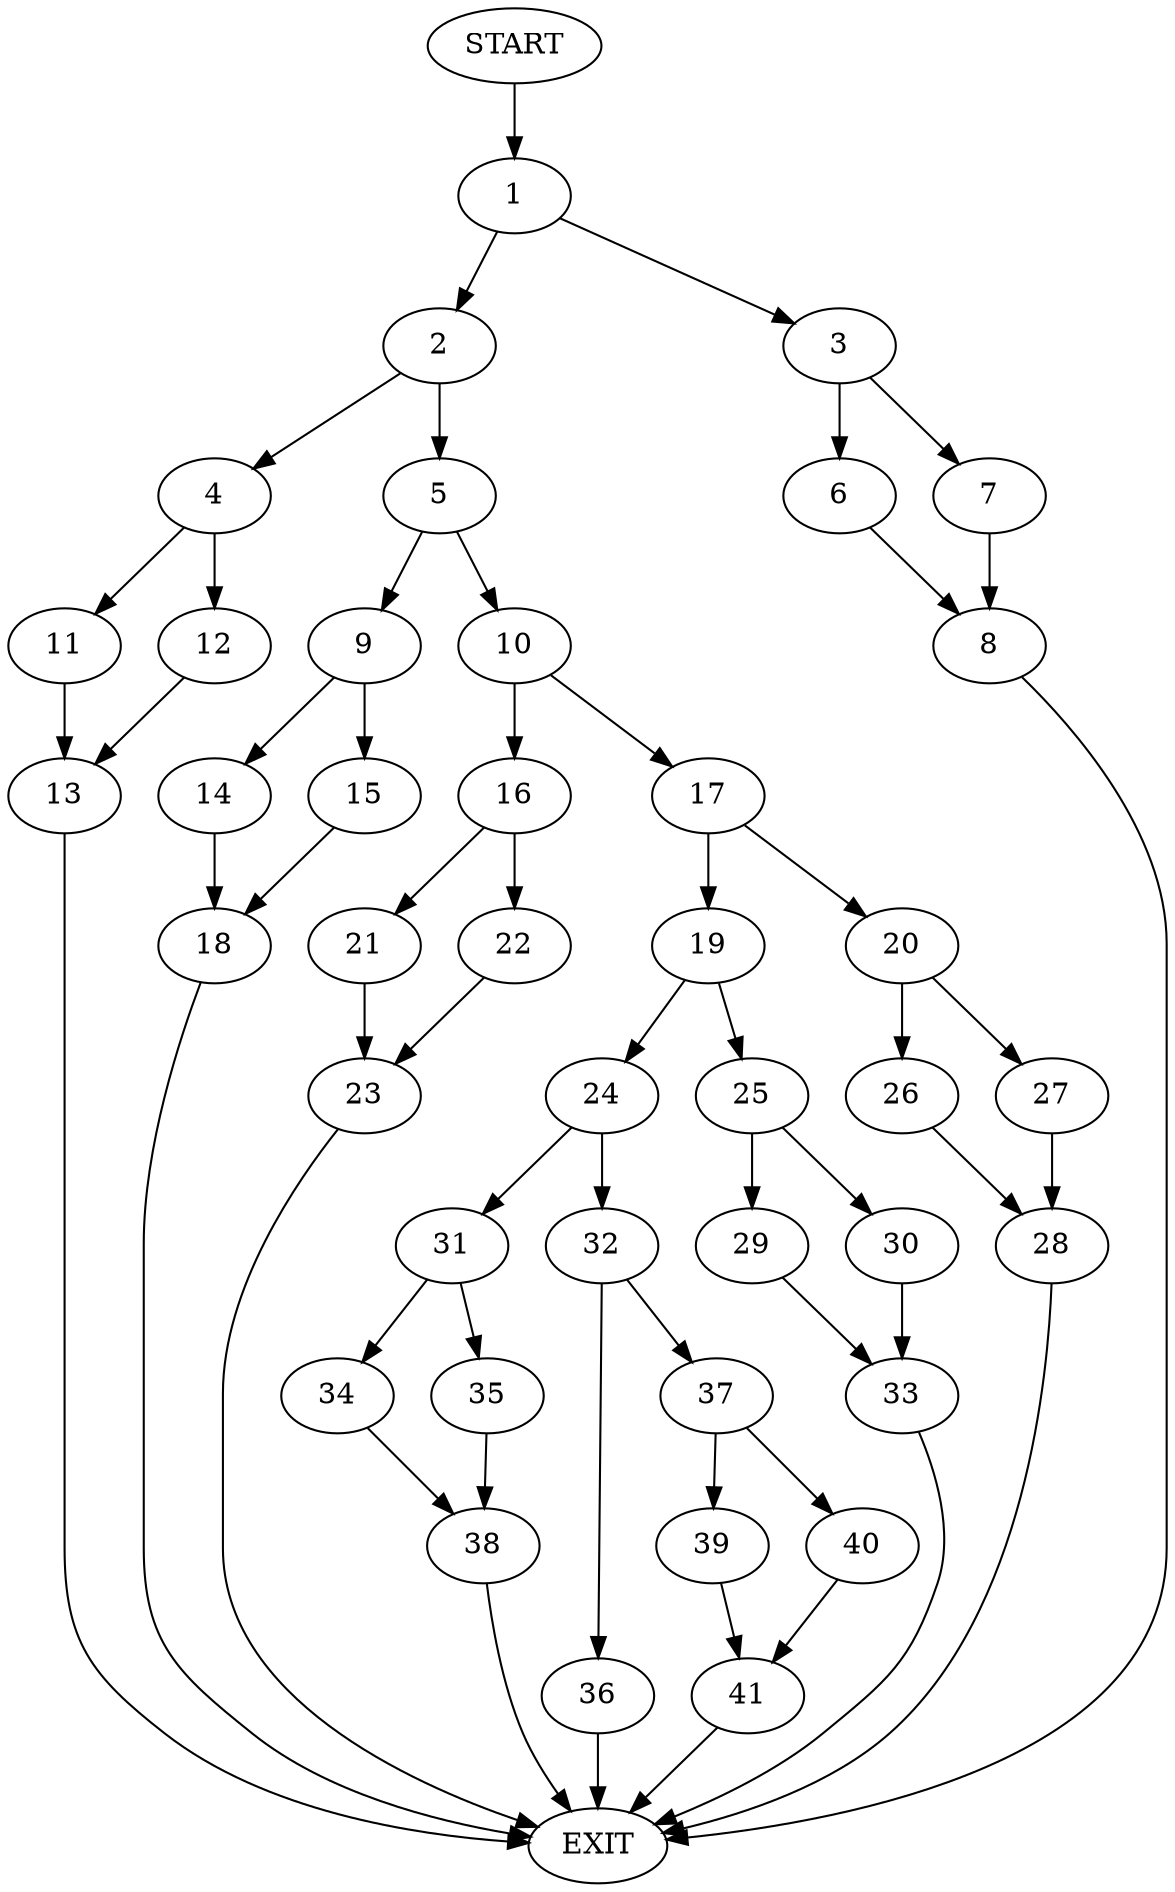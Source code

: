digraph {
0 [label="START"]
42 [label="EXIT"]
0 -> 1
1 -> 2
1 -> 3
2 -> 4
2 -> 5
3 -> 6
3 -> 7
7 -> 8
6 -> 8
8 -> 42
5 -> 9
5 -> 10
4 -> 11
4 -> 12
12 -> 13
11 -> 13
13 -> 42
9 -> 14
9 -> 15
10 -> 16
10 -> 17
15 -> 18
14 -> 18
18 -> 42
17 -> 19
17 -> 20
16 -> 21
16 -> 22
22 -> 23
21 -> 23
23 -> 42
19 -> 24
19 -> 25
20 -> 26
20 -> 27
27 -> 28
26 -> 28
28 -> 42
25 -> 29
25 -> 30
24 -> 31
24 -> 32
30 -> 33
29 -> 33
33 -> 42
31 -> 34
31 -> 35
32 -> 36
32 -> 37
35 -> 38
34 -> 38
38 -> 42
37 -> 39
37 -> 40
36 -> 42
40 -> 41
39 -> 41
41 -> 42
}
